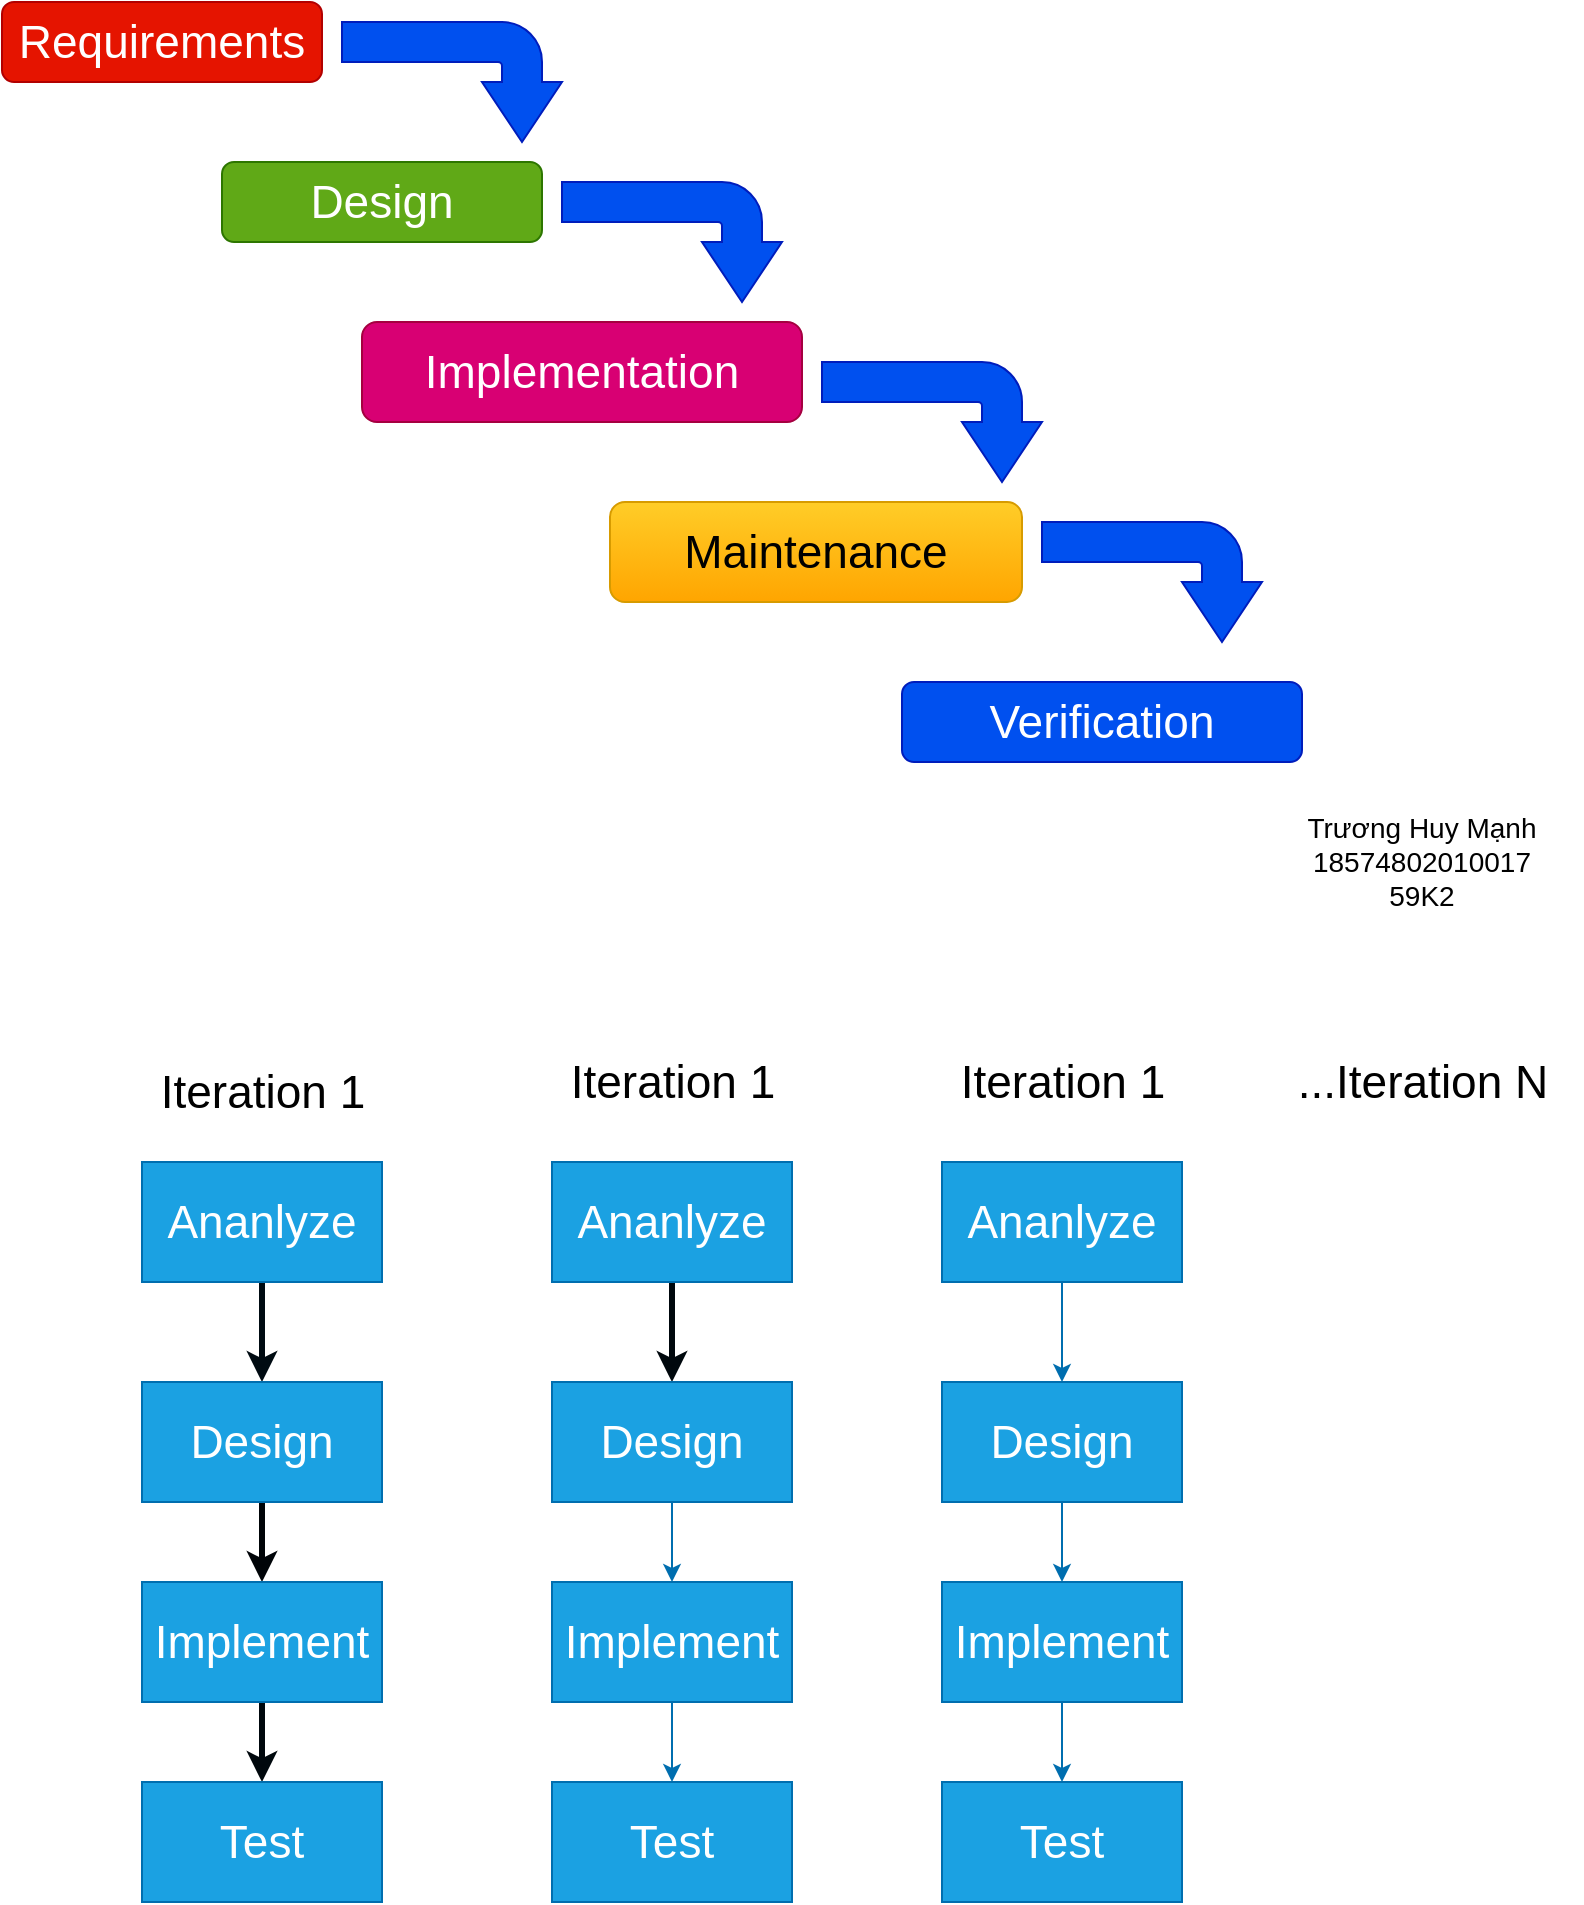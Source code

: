 <mxfile version="16.5.6" type="github">
  <diagram id="sEHjHb_dUamN474nyE9b" name="Page-1">
    <mxGraphModel dx="1326" dy="692" grid="1" gridSize="10" guides="1" tooltips="1" connect="1" arrows="1" fold="1" page="1" pageScale="1" pageWidth="827" pageHeight="1169" math="0" shadow="0">
      <root>
        <mxCell id="0" />
        <mxCell id="1" parent="0" />
        <mxCell id="J2E7nHSQHoN5_urqjspC-1" value="&lt;font style=&quot;vertical-align: inherit&quot;&gt;&lt;font style=&quot;vertical-align: inherit ; font-size: 23px&quot;&gt;Requirements&lt;/font&gt;&lt;/font&gt;" style="rounded=1;whiteSpace=wrap;html=1;labelBackgroundColor=none;fillColor=#e51400;fontColor=#ffffff;strokeColor=#B20000;" parent="1" vertex="1">
          <mxGeometry x="10" y="40" width="160" height="40" as="geometry" />
        </mxCell>
        <mxCell id="J2E7nHSQHoN5_urqjspC-2" value="Design" style="rounded=1;whiteSpace=wrap;html=1;labelBackgroundColor=none;fontSize=23;fillColor=#60a917;strokeColor=#2D7600;fontColor=#ffffff;" parent="1" vertex="1">
          <mxGeometry x="120" y="120" width="160" height="40" as="geometry" />
        </mxCell>
        <mxCell id="J2E7nHSQHoN5_urqjspC-3" value="Implementation" style="rounded=1;whiteSpace=wrap;html=1;labelBackgroundColor=none;fontSize=23;fillColor=#d80073;fontColor=#ffffff;strokeColor=#A50040;" parent="1" vertex="1">
          <mxGeometry x="190" y="200" width="220" height="50" as="geometry" />
        </mxCell>
        <mxCell id="J2E7nHSQHoN5_urqjspC-4" value="Maintenance" style="rounded=1;whiteSpace=wrap;html=1;labelBackgroundColor=none;fontSize=23;fillColor=#ffcd28;strokeColor=#d79b00;gradientColor=#ffa500;" parent="1" vertex="1">
          <mxGeometry x="314" y="290" width="206" height="50" as="geometry" />
        </mxCell>
        <mxCell id="J2E7nHSQHoN5_urqjspC-5" value="Verification" style="rounded=1;whiteSpace=wrap;html=1;labelBackgroundColor=none;fontSize=23;fillColor=#0050ef;strokeColor=#001DBC;fontColor=#ffffff;" parent="1" vertex="1">
          <mxGeometry x="460" y="380" width="200" height="40" as="geometry" />
        </mxCell>
        <mxCell id="4EyrVW_HpmG4M0WfN_ku-8" value="" style="html=1;shadow=0;dashed=0;align=center;verticalAlign=middle;shape=mxgraph.arrows2.bendArrow;dy=10;dx=30;notch=0;arrowHead=40;rounded=1;direction=south;fillColor=#0050ef;fontColor=#ffffff;strokeColor=#001DBC;gradientColor=none;perimeterSpacing=0;" parent="1" vertex="1">
          <mxGeometry x="180" y="50" width="110" height="60" as="geometry" />
        </mxCell>
        <mxCell id="4EyrVW_HpmG4M0WfN_ku-11" value="" style="html=1;shadow=0;dashed=0;align=center;verticalAlign=middle;shape=mxgraph.arrows2.bendArrow;dy=10;dx=30;notch=0;arrowHead=40;rounded=1;direction=south;fillColor=#0050ef;fontColor=#ffffff;strokeColor=#001DBC;gradientColor=none;perimeterSpacing=0;" parent="1" vertex="1">
          <mxGeometry x="290" y="130" width="110" height="60" as="geometry" />
        </mxCell>
        <mxCell id="4EyrVW_HpmG4M0WfN_ku-12" value="" style="html=1;shadow=0;dashed=0;align=center;verticalAlign=middle;shape=mxgraph.arrows2.bendArrow;dy=10;dx=30;notch=0;arrowHead=40;rounded=1;direction=south;fillColor=#0050ef;fontColor=#ffffff;strokeColor=#001DBC;gradientColor=none;perimeterSpacing=0;" parent="1" vertex="1">
          <mxGeometry x="420" y="220" width="110" height="60" as="geometry" />
        </mxCell>
        <mxCell id="4EyrVW_HpmG4M0WfN_ku-13" value="" style="html=1;shadow=0;dashed=0;align=center;verticalAlign=middle;shape=mxgraph.arrows2.bendArrow;dy=10;dx=30;notch=0;arrowHead=40;rounded=1;direction=south;fillColor=#0050ef;fontColor=#ffffff;strokeColor=#001DBC;gradientColor=none;perimeterSpacing=0;" parent="1" vertex="1">
          <mxGeometry x="530" y="300" width="110" height="60" as="geometry" />
        </mxCell>
        <mxCell id="4EyrVW_HpmG4M0WfN_ku-14" value="&lt;font style=&quot;font-size: 14px&quot;&gt;Trương Huy Mạnh&lt;br&gt;18574802010017&lt;br&gt;59K2&lt;/font&gt;" style="whiteSpace=wrap;html=1;rounded=1;shadow=0;dashed=0;fontFamily=Helvetica;fontSize=12;strokeColor=none;" parent="1" vertex="1">
          <mxGeometry x="640" y="440" width="160" height="60" as="geometry" />
        </mxCell>
        <mxCell id="YpgfKpp9xWM7vvaa7-Ct-6" value="" style="edgeStyle=orthogonalEdgeStyle;rounded=1;orthogonalLoop=1;jettySize=auto;html=1;fontSize=23;fillColor=#1ba1e2;strokeColor=#000B12;strokeWidth=3;" edge="1" parent="1" source="YpgfKpp9xWM7vvaa7-Ct-1" target="YpgfKpp9xWM7vvaa7-Ct-3">
          <mxGeometry relative="1" as="geometry" />
        </mxCell>
        <mxCell id="YpgfKpp9xWM7vvaa7-Ct-1" value="&lt;font style=&quot;font-size: 23px&quot;&gt;Ananlyze&lt;/font&gt;" style="rounded=0;whiteSpace=wrap;html=1;fillColor=#1ba1e2;fontColor=#ffffff;strokeColor=#006EAF;" vertex="1" parent="1">
          <mxGeometry x="80" y="620" width="120" height="60" as="geometry" />
        </mxCell>
        <mxCell id="YpgfKpp9xWM7vvaa7-Ct-2" value="&lt;font style=&quot;vertical-align: inherit&quot;&gt;&lt;font style=&quot;vertical-align: inherit ; font-size: 23px&quot;&gt;Iteration 1&lt;/font&gt;&lt;/font&gt;" style="text;html=1;align=center;verticalAlign=middle;resizable=0;points=[];autosize=1;strokeColor=none;fillColor=none;" vertex="1" parent="1">
          <mxGeometry x="80" y="575" width="120" height="20" as="geometry" />
        </mxCell>
        <mxCell id="YpgfKpp9xWM7vvaa7-Ct-7" value="" style="edgeStyle=orthogonalEdgeStyle;rounded=0;orthogonalLoop=1;jettySize=auto;html=1;fontSize=23;fillColor=#1ba1e2;strokeColor=#000408;strokeWidth=3;" edge="1" parent="1" source="YpgfKpp9xWM7vvaa7-Ct-3" target="YpgfKpp9xWM7vvaa7-Ct-4">
          <mxGeometry relative="1" as="geometry" />
        </mxCell>
        <mxCell id="YpgfKpp9xWM7vvaa7-Ct-3" value="&lt;font style=&quot;font-size: 23px&quot;&gt;Design&lt;/font&gt;" style="rounded=0;whiteSpace=wrap;html=1;fillColor=#1ba1e2;fontColor=#ffffff;strokeColor=#006EAF;" vertex="1" parent="1">
          <mxGeometry x="80" y="730" width="120" height="60" as="geometry" />
        </mxCell>
        <mxCell id="YpgfKpp9xWM7vvaa7-Ct-8" value="" style="edgeStyle=orthogonalEdgeStyle;rounded=0;orthogonalLoop=1;jettySize=auto;html=1;fontSize=23;fillColor=#1ba1e2;strokeColor=#00080D;strokeWidth=3;" edge="1" parent="1" source="YpgfKpp9xWM7vvaa7-Ct-4" target="YpgfKpp9xWM7vvaa7-Ct-5">
          <mxGeometry relative="1" as="geometry" />
        </mxCell>
        <mxCell id="YpgfKpp9xWM7vvaa7-Ct-4" value="&lt;font style=&quot;font-size: 23px&quot;&gt;Implement&lt;/font&gt;" style="rounded=0;whiteSpace=wrap;html=1;fillColor=#1ba1e2;fontColor=#ffffff;strokeColor=#006EAF;" vertex="1" parent="1">
          <mxGeometry x="80" y="830" width="120" height="60" as="geometry" />
        </mxCell>
        <mxCell id="YpgfKpp9xWM7vvaa7-Ct-5" value="&lt;font style=&quot;font-size: 23px&quot;&gt;Test&lt;/font&gt;" style="rounded=0;whiteSpace=wrap;html=1;fillColor=#1ba1e2;fontColor=#ffffff;strokeColor=#006EAF;" vertex="1" parent="1">
          <mxGeometry x="80" y="930" width="120" height="60" as="geometry" />
        </mxCell>
        <mxCell id="YpgfKpp9xWM7vvaa7-Ct-11" value="&lt;font style=&quot;vertical-align: inherit&quot;&gt;&lt;font style=&quot;vertical-align: inherit ; font-size: 23px&quot;&gt;Iteration 1&lt;/font&gt;&lt;/font&gt;" style="text;html=1;align=center;verticalAlign=middle;resizable=0;points=[];autosize=1;strokeColor=none;fillColor=none;" vertex="1" parent="1">
          <mxGeometry x="285" y="570" width="120" height="20" as="geometry" />
        </mxCell>
        <mxCell id="YpgfKpp9xWM7vvaa7-Ct-19" value="&lt;font style=&quot;vertical-align: inherit&quot;&gt;&lt;font style=&quot;vertical-align: inherit ; font-size: 23px&quot;&gt;Iteration 1&lt;/font&gt;&lt;/font&gt;" style="text;html=1;align=center;verticalAlign=middle;resizable=0;points=[];autosize=1;strokeColor=none;fillColor=none;" vertex="1" parent="1">
          <mxGeometry x="480" y="570" width="120" height="20" as="geometry" />
        </mxCell>
        <mxCell id="YpgfKpp9xWM7vvaa7-Ct-25" value="&lt;font style=&quot;vertical-align: inherit&quot;&gt;&lt;font style=&quot;vertical-align: inherit ; font-size: 23px&quot;&gt;...Iteration N&lt;/font&gt;&lt;/font&gt;" style="text;html=1;align=center;verticalAlign=middle;resizable=0;points=[];autosize=1;strokeColor=none;fillColor=none;" vertex="1" parent="1">
          <mxGeometry x="650" y="570" width="140" height="20" as="geometry" />
        </mxCell>
        <mxCell id="YpgfKpp9xWM7vvaa7-Ct-52" value="" style="edgeStyle=orthogonalEdgeStyle;rounded=1;orthogonalLoop=1;jettySize=auto;html=1;fontSize=23;strokeColor=#00080D;strokeWidth=3;" edge="1" parent="1" source="YpgfKpp9xWM7vvaa7-Ct-27" target="YpgfKpp9xWM7vvaa7-Ct-29">
          <mxGeometry relative="1" as="geometry" />
        </mxCell>
        <mxCell id="YpgfKpp9xWM7vvaa7-Ct-27" value="&lt;font style=&quot;font-size: 23px&quot;&gt;Ananlyze&lt;/font&gt;" style="rounded=0;whiteSpace=wrap;html=1;fillColor=#1ba1e2;fontColor=#ffffff;strokeColor=#006EAF;" vertex="1" parent="1">
          <mxGeometry x="285" y="620" width="120" height="60" as="geometry" />
        </mxCell>
        <mxCell id="YpgfKpp9xWM7vvaa7-Ct-28" value="" style="edgeStyle=orthogonalEdgeStyle;rounded=0;orthogonalLoop=1;jettySize=auto;html=1;fontSize=23;fillColor=#1ba1e2;strokeColor=#006EAF;" edge="1" parent="1" source="YpgfKpp9xWM7vvaa7-Ct-29" target="YpgfKpp9xWM7vvaa7-Ct-31">
          <mxGeometry relative="1" as="geometry" />
        </mxCell>
        <mxCell id="YpgfKpp9xWM7vvaa7-Ct-29" value="&lt;font style=&quot;font-size: 23px&quot;&gt;Design&lt;/font&gt;" style="rounded=0;whiteSpace=wrap;html=1;fillColor=#1ba1e2;fontColor=#ffffff;strokeColor=#006EAF;" vertex="1" parent="1">
          <mxGeometry x="285" y="730" width="120" height="60" as="geometry" />
        </mxCell>
        <mxCell id="YpgfKpp9xWM7vvaa7-Ct-30" value="" style="edgeStyle=orthogonalEdgeStyle;rounded=0;orthogonalLoop=1;jettySize=auto;html=1;fontSize=23;fillColor=#1ba1e2;strokeColor=#006EAF;" edge="1" parent="1" source="YpgfKpp9xWM7vvaa7-Ct-31" target="YpgfKpp9xWM7vvaa7-Ct-32">
          <mxGeometry relative="1" as="geometry" />
        </mxCell>
        <mxCell id="YpgfKpp9xWM7vvaa7-Ct-31" value="&lt;font style=&quot;font-size: 23px&quot;&gt;Implement&lt;/font&gt;" style="rounded=0;whiteSpace=wrap;html=1;fillColor=#1ba1e2;fontColor=#ffffff;strokeColor=#006EAF;" vertex="1" parent="1">
          <mxGeometry x="285" y="830" width="120" height="60" as="geometry" />
        </mxCell>
        <mxCell id="YpgfKpp9xWM7vvaa7-Ct-32" value="&lt;font style=&quot;font-size: 23px&quot;&gt;Test&lt;/font&gt;" style="rounded=0;whiteSpace=wrap;html=1;fillColor=#1ba1e2;fontColor=#ffffff;strokeColor=#006EAF;" vertex="1" parent="1">
          <mxGeometry x="285" y="930" width="120" height="60" as="geometry" />
        </mxCell>
        <mxCell id="YpgfKpp9xWM7vvaa7-Ct-33" value="" style="edgeStyle=orthogonalEdgeStyle;rounded=0;orthogonalLoop=1;jettySize=auto;html=1;fontSize=23;fillColor=#1ba1e2;strokeColor=#006EAF;" edge="1" parent="1" source="YpgfKpp9xWM7vvaa7-Ct-34" target="YpgfKpp9xWM7vvaa7-Ct-36">
          <mxGeometry relative="1" as="geometry" />
        </mxCell>
        <mxCell id="YpgfKpp9xWM7vvaa7-Ct-34" value="&lt;font style=&quot;font-size: 23px&quot;&gt;Ananlyze&lt;/font&gt;" style="rounded=0;whiteSpace=wrap;html=1;fillColor=#1ba1e2;fontColor=#ffffff;strokeColor=#006EAF;" vertex="1" parent="1">
          <mxGeometry x="480" y="620" width="120" height="60" as="geometry" />
        </mxCell>
        <mxCell id="YpgfKpp9xWM7vvaa7-Ct-35" value="" style="edgeStyle=orthogonalEdgeStyle;rounded=0;orthogonalLoop=1;jettySize=auto;html=1;fontSize=23;fillColor=#1ba1e2;strokeColor=#006EAF;" edge="1" parent="1" source="YpgfKpp9xWM7vvaa7-Ct-36" target="YpgfKpp9xWM7vvaa7-Ct-38">
          <mxGeometry relative="1" as="geometry" />
        </mxCell>
        <mxCell id="YpgfKpp9xWM7vvaa7-Ct-36" value="&lt;font style=&quot;font-size: 23px&quot;&gt;Design&lt;/font&gt;" style="rounded=0;whiteSpace=wrap;html=1;fillColor=#1ba1e2;fontColor=#ffffff;strokeColor=#006EAF;" vertex="1" parent="1">
          <mxGeometry x="480" y="730" width="120" height="60" as="geometry" />
        </mxCell>
        <mxCell id="YpgfKpp9xWM7vvaa7-Ct-37" value="" style="edgeStyle=orthogonalEdgeStyle;rounded=0;orthogonalLoop=1;jettySize=auto;html=1;fontSize=23;fillColor=#1ba1e2;strokeColor=#006EAF;" edge="1" parent="1" source="YpgfKpp9xWM7vvaa7-Ct-38" target="YpgfKpp9xWM7vvaa7-Ct-39">
          <mxGeometry relative="1" as="geometry" />
        </mxCell>
        <mxCell id="YpgfKpp9xWM7vvaa7-Ct-38" value="&lt;font style=&quot;font-size: 23px&quot;&gt;Implement&lt;/font&gt;" style="rounded=0;whiteSpace=wrap;html=1;fillColor=#1ba1e2;fontColor=#ffffff;strokeColor=#006EAF;" vertex="1" parent="1">
          <mxGeometry x="480" y="830" width="120" height="60" as="geometry" />
        </mxCell>
        <mxCell id="YpgfKpp9xWM7vvaa7-Ct-39" value="&lt;font style=&quot;font-size: 23px&quot;&gt;Test&lt;/font&gt;" style="rounded=0;whiteSpace=wrap;html=1;fillColor=#1ba1e2;fontColor=#ffffff;strokeColor=#006EAF;" vertex="1" parent="1">
          <mxGeometry x="480" y="930" width="120" height="60" as="geometry" />
        </mxCell>
      </root>
    </mxGraphModel>
  </diagram>
</mxfile>
